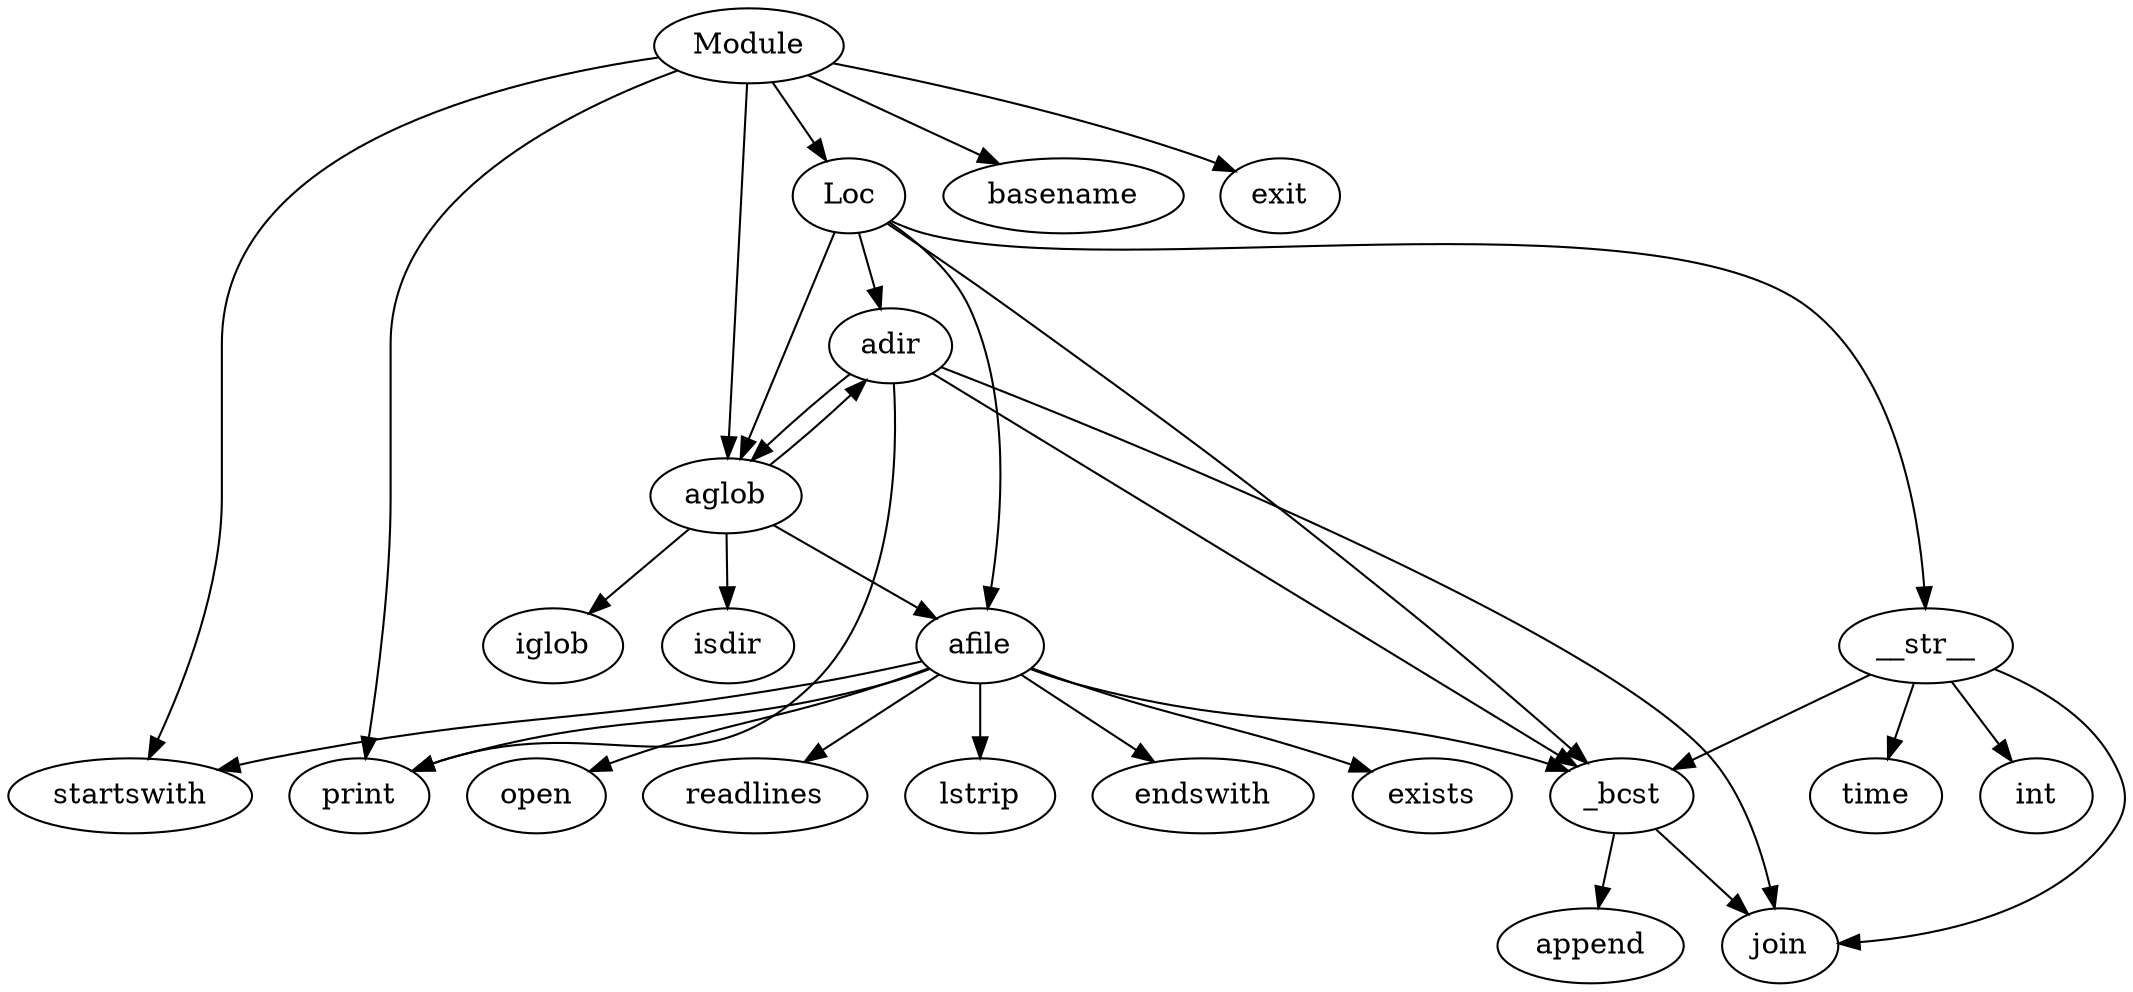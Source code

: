 strict digraph  {
__str__;
time;
int;
_bcst;
join;
append;
adir;
print;
aglob;
afile;
endswith;
exists;
open;
readlines;
lstrip;
startswith;
iglob;
isdir;
Module;
Loc;
basename;
exit;
__str__ -> time;
__str__ -> int;
__str__ -> _bcst;
__str__ -> join;
_bcst -> append;
_bcst -> join;
adir -> print;
adir -> aglob;
adir -> join;
adir -> _bcst;
aglob -> iglob;
aglob -> isdir;
aglob -> adir;
aglob -> afile;
afile -> endswith;
afile -> exists;
afile -> open;
afile -> readlines;
afile -> lstrip;
afile -> startswith;
afile -> _bcst;
afile -> print;
Module -> Loc;
Module -> basename;
Module -> startswith;
Module -> aglob;
Module -> print;
Module -> exit;
Loc -> __str__;
Loc -> _bcst;
Loc -> adir;
Loc -> afile;
Loc -> aglob;
}
